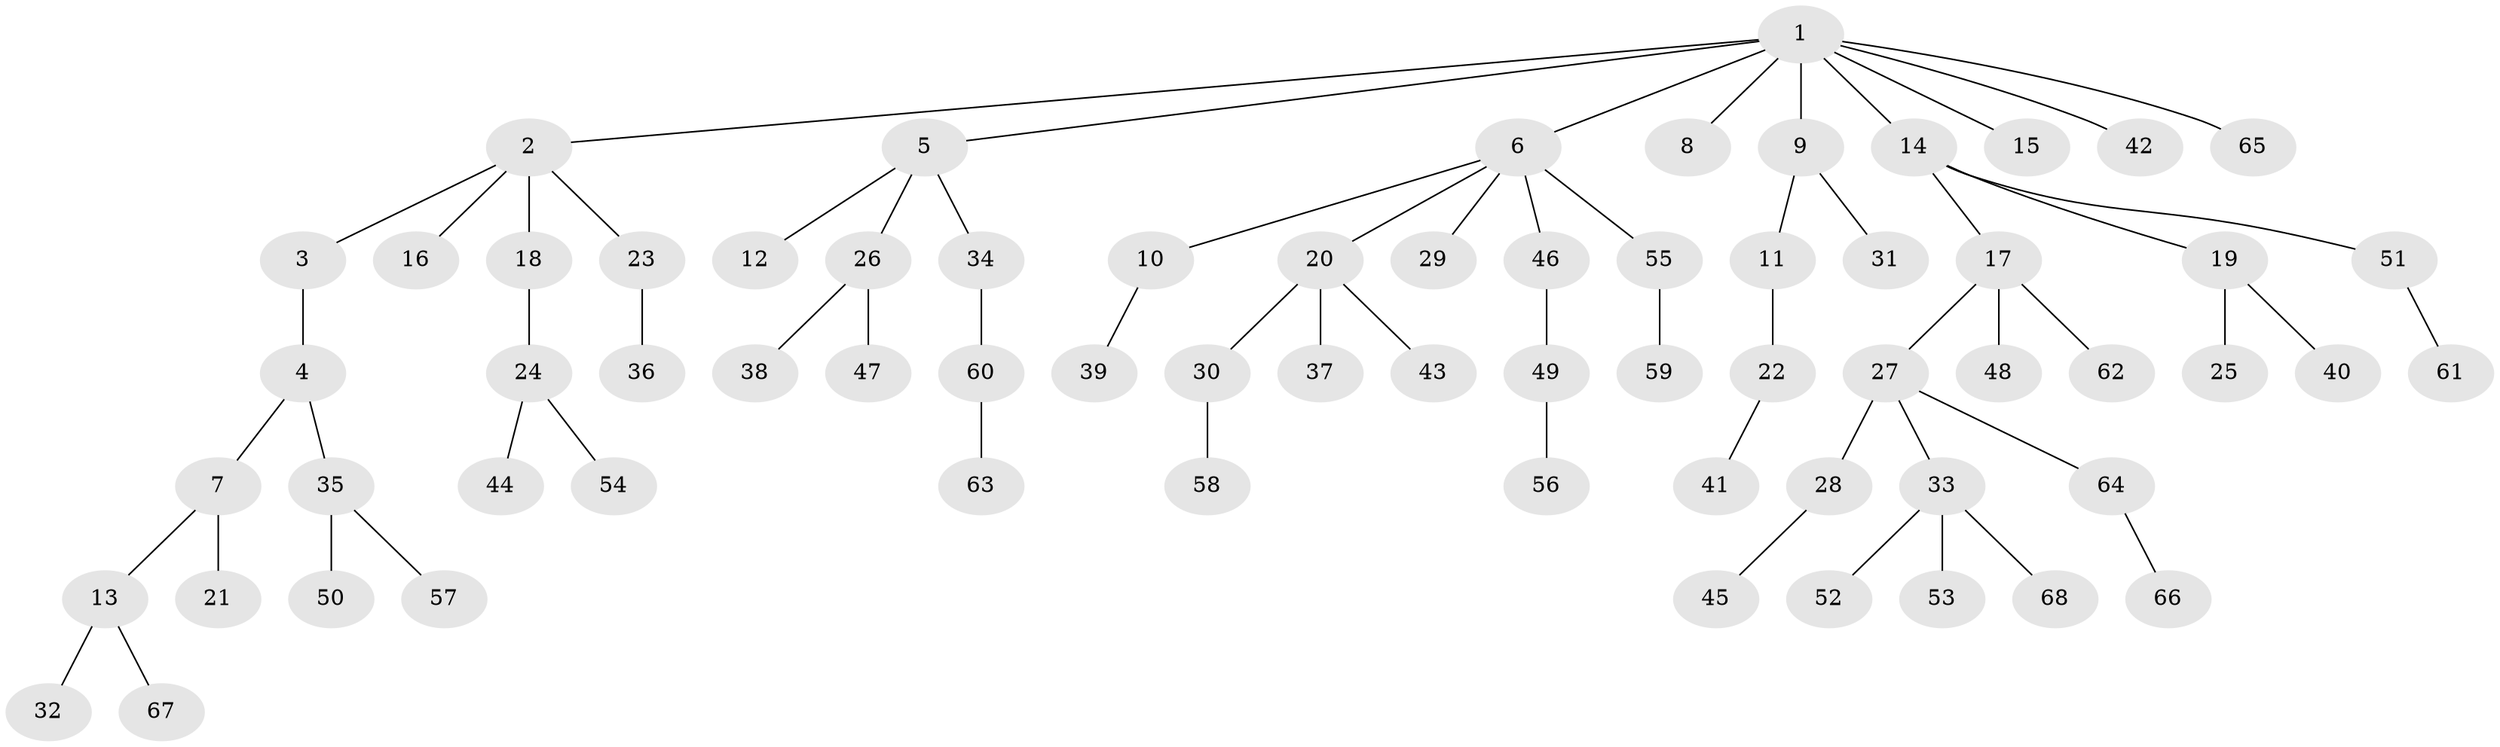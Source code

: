 // Generated by graph-tools (version 1.1) at 2025/36/03/09/25 02:36:54]
// undirected, 68 vertices, 67 edges
graph export_dot {
graph [start="1"]
  node [color=gray90,style=filled];
  1;
  2;
  3;
  4;
  5;
  6;
  7;
  8;
  9;
  10;
  11;
  12;
  13;
  14;
  15;
  16;
  17;
  18;
  19;
  20;
  21;
  22;
  23;
  24;
  25;
  26;
  27;
  28;
  29;
  30;
  31;
  32;
  33;
  34;
  35;
  36;
  37;
  38;
  39;
  40;
  41;
  42;
  43;
  44;
  45;
  46;
  47;
  48;
  49;
  50;
  51;
  52;
  53;
  54;
  55;
  56;
  57;
  58;
  59;
  60;
  61;
  62;
  63;
  64;
  65;
  66;
  67;
  68;
  1 -- 2;
  1 -- 5;
  1 -- 6;
  1 -- 8;
  1 -- 9;
  1 -- 14;
  1 -- 15;
  1 -- 42;
  1 -- 65;
  2 -- 3;
  2 -- 16;
  2 -- 18;
  2 -- 23;
  3 -- 4;
  4 -- 7;
  4 -- 35;
  5 -- 12;
  5 -- 26;
  5 -- 34;
  6 -- 10;
  6 -- 20;
  6 -- 29;
  6 -- 46;
  6 -- 55;
  7 -- 13;
  7 -- 21;
  9 -- 11;
  9 -- 31;
  10 -- 39;
  11 -- 22;
  13 -- 32;
  13 -- 67;
  14 -- 17;
  14 -- 19;
  14 -- 51;
  17 -- 27;
  17 -- 48;
  17 -- 62;
  18 -- 24;
  19 -- 25;
  19 -- 40;
  20 -- 30;
  20 -- 37;
  20 -- 43;
  22 -- 41;
  23 -- 36;
  24 -- 44;
  24 -- 54;
  26 -- 38;
  26 -- 47;
  27 -- 28;
  27 -- 33;
  27 -- 64;
  28 -- 45;
  30 -- 58;
  33 -- 52;
  33 -- 53;
  33 -- 68;
  34 -- 60;
  35 -- 50;
  35 -- 57;
  46 -- 49;
  49 -- 56;
  51 -- 61;
  55 -- 59;
  60 -- 63;
  64 -- 66;
}
